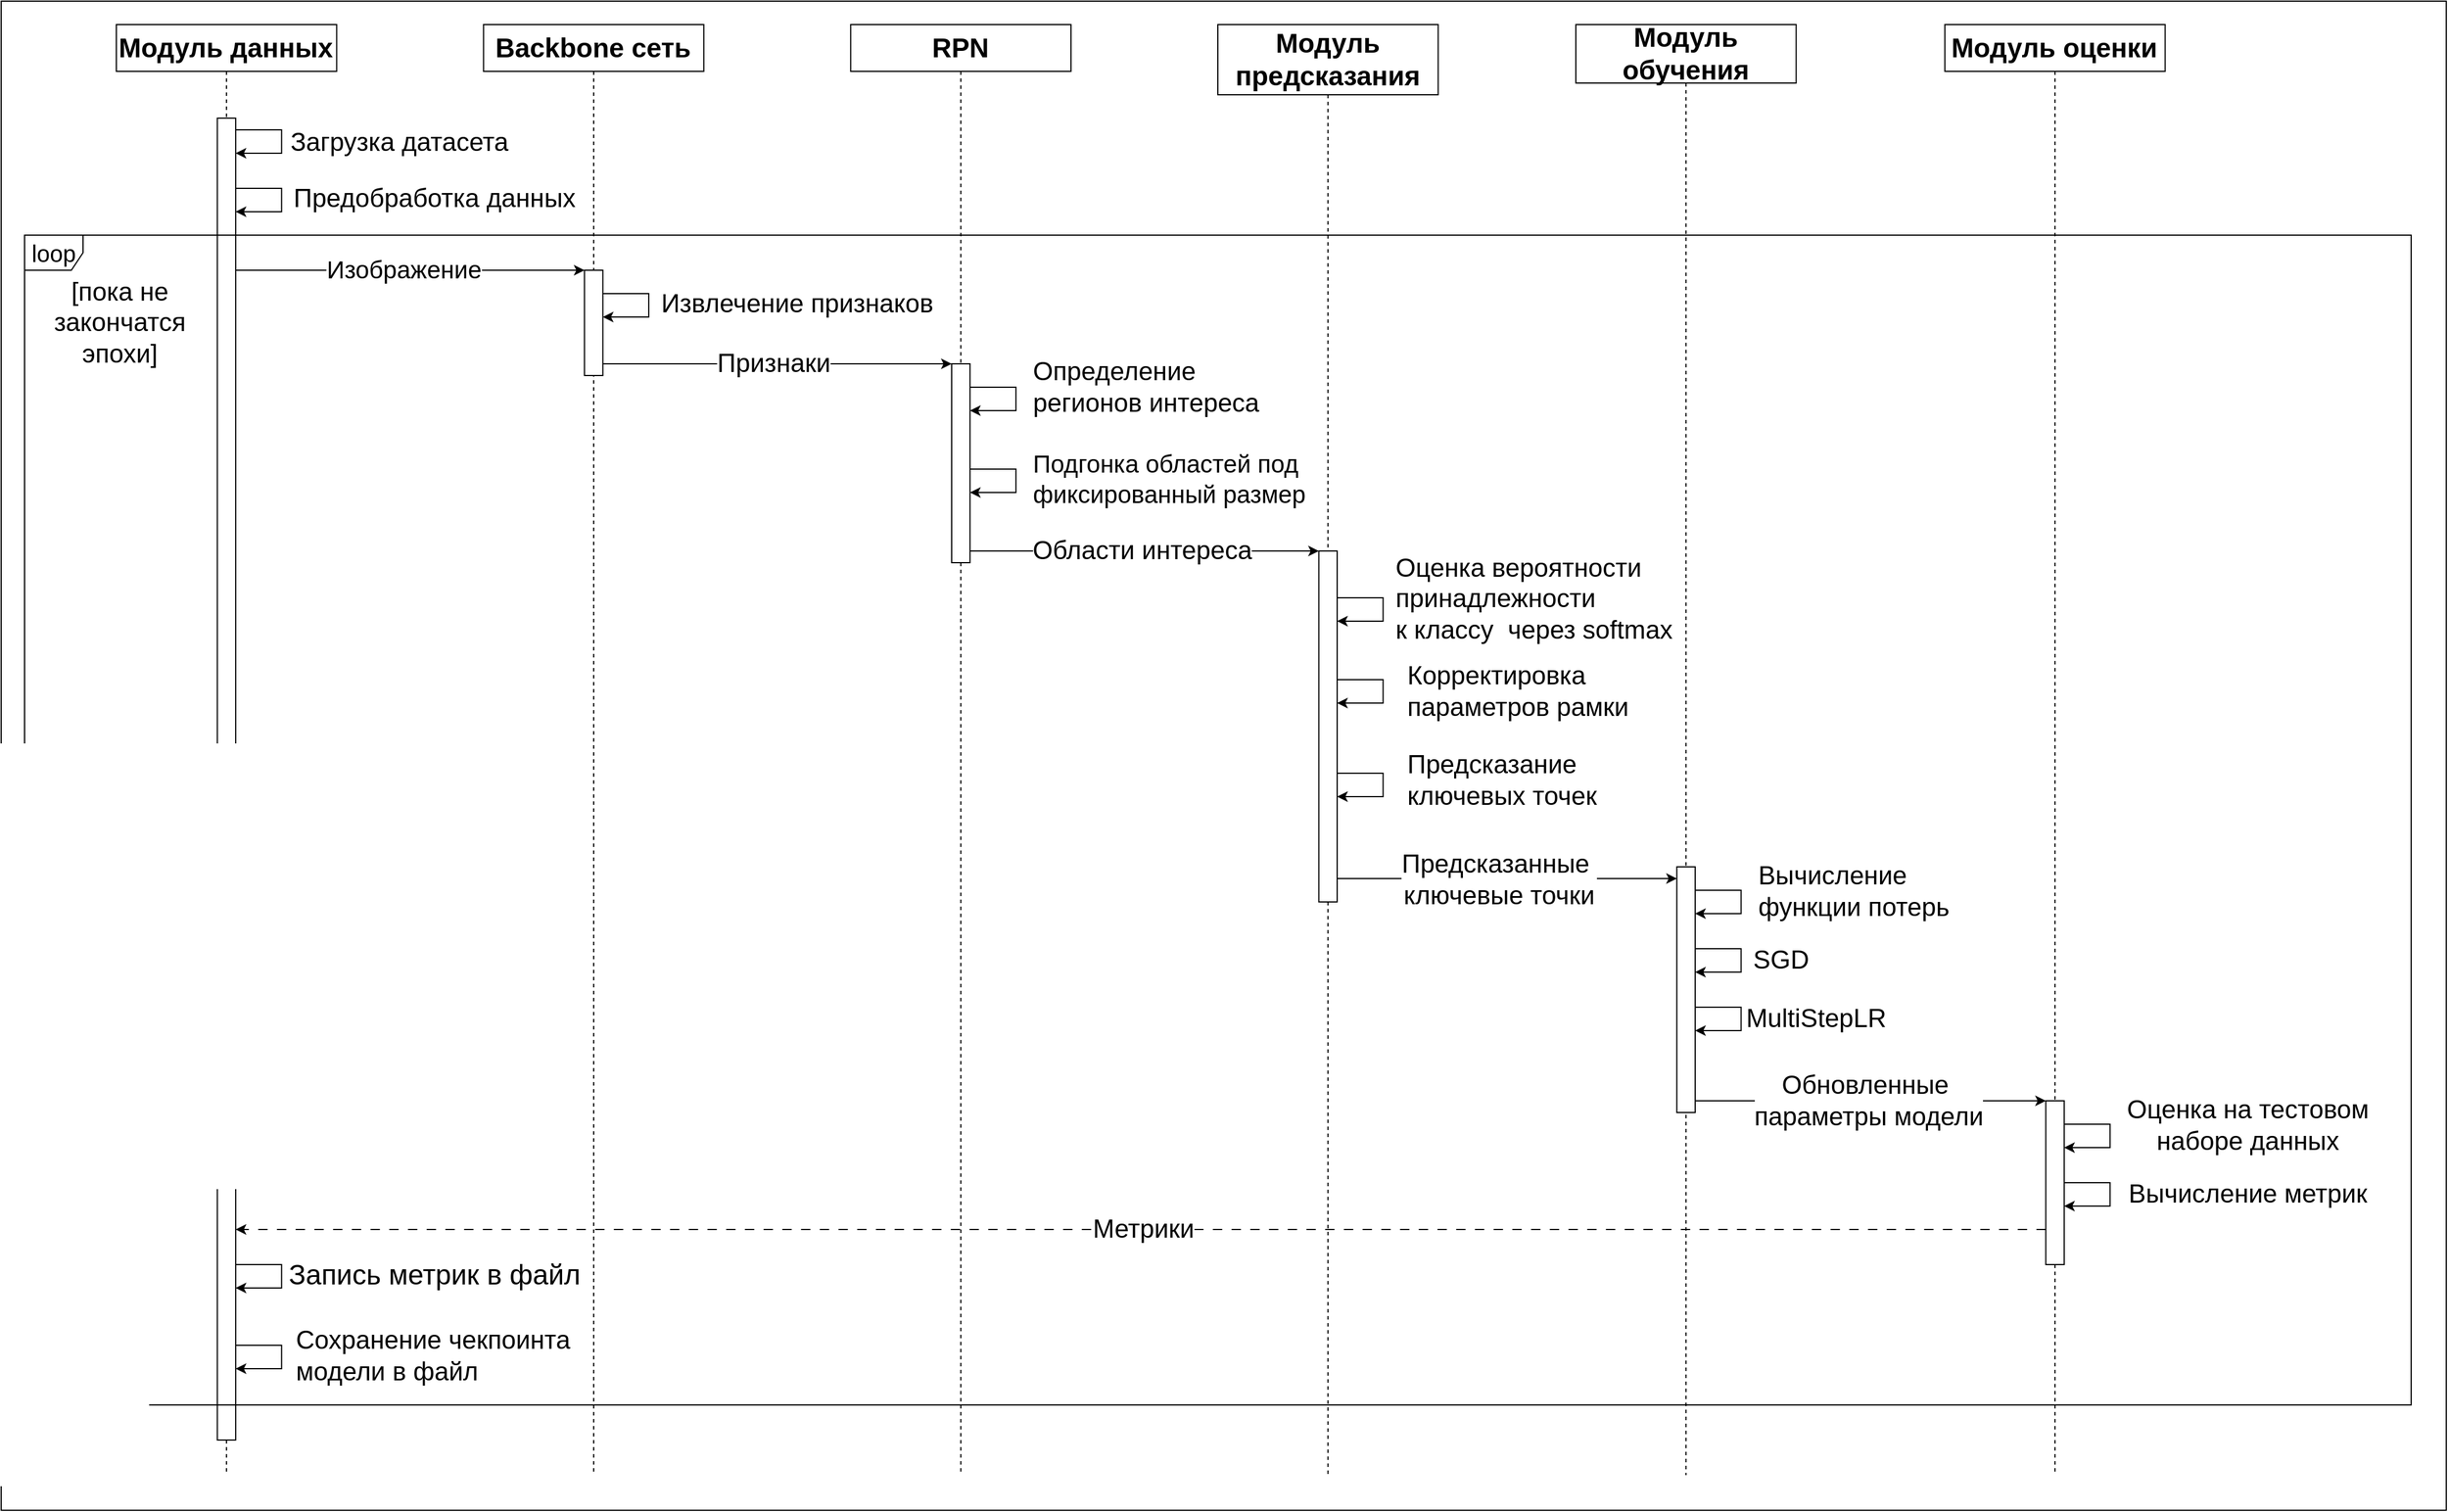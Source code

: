 <mxfile version="24.4.4" type="device" pages="2">
  <diagram name="Страница — 1" id="hvn0NcxnsAXwBR7-2MJl">
    <mxGraphModel dx="2607" dy="1342" grid="1" gridSize="10" guides="1" tooltips="1" connect="1" arrows="1" fold="1" page="1" pageScale="1" pageWidth="827" pageHeight="1169" math="0" shadow="0">
      <root>
        <mxCell id="0" />
        <mxCell id="1" parent="0" />
        <mxCell id="bYeeM6FXDKePFZUZw82y-2" value="" style="rounded=0;whiteSpace=wrap;html=1;container=0;" vertex="1" parent="1">
          <mxGeometry x="60" y="60" width="2090" height="1290" as="geometry" />
        </mxCell>
        <mxCell id="UR_nyCI1Sh5dgI3PLRWL-1" value="&lt;font style=&quot;font-size: 23px;&quot;&gt;&lt;font style=&quot;font-size: 23px;&quot;&gt;Модуль&amp;nbsp;&lt;/font&gt;&lt;span style=&quot;background-color: initial; font-size: 23px;&quot;&gt;данных&lt;/span&gt;&lt;/font&gt;" style="shape=umlLifeline;perimeter=lifelinePerimeter;whiteSpace=wrap;html=1;container=0;dropTarget=0;collapsible=0;recursiveResize=0;outlineConnect=0;portConstraint=eastwest;newEdgeStyle={&quot;edgeStyle&quot;:&quot;elbowEdgeStyle&quot;,&quot;elbow&quot;:&quot;vertical&quot;,&quot;curved&quot;:0,&quot;rounded&quot;:0};fontSize=23;fontStyle=1" parent="1" vertex="1">
          <mxGeometry x="158.462" y="80" width="188.308" height="1240" as="geometry" />
        </mxCell>
        <mxCell id="UR_nyCI1Sh5dgI3PLRWL-2" value="Backbone&amp;nbsp;&lt;span style=&quot;background-color: initial; font-size: 23px;&quot;&gt;сеть&lt;/span&gt;" style="shape=umlLifeline;perimeter=lifelinePerimeter;whiteSpace=wrap;html=1;container=0;dropTarget=0;collapsible=0;recursiveResize=0;outlineConnect=0;portConstraint=eastwest;newEdgeStyle={&quot;edgeStyle&quot;:&quot;elbowEdgeStyle&quot;,&quot;elbow&quot;:&quot;vertical&quot;,&quot;curved&quot;:0,&quot;rounded&quot;:0};fontSize=23;fontStyle=1" parent="1" vertex="1">
          <mxGeometry x="472.308" y="80" width="188.308" height="1240" as="geometry" />
        </mxCell>
        <mxCell id="UR_nyCI1Sh5dgI3PLRWL-13" style="edgeStyle=orthogonalEdgeStyle;rounded=0;orthogonalLoop=1;jettySize=auto;html=1;fontSize=20;" parent="1" edge="1">
          <mxGeometry relative="1" as="geometry">
            <mxPoint x="260.462" y="290.0" as="sourcePoint" />
            <mxPoint x="558.615" y="290.0" as="targetPoint" />
          </mxGeometry>
        </mxCell>
        <mxCell id="UR_nyCI1Sh5dgI3PLRWL-14" value="Изображение" style="edgeLabel;html=1;align=center;verticalAlign=middle;resizable=0;points=[];fontSize=21;container=0;" parent="UR_nyCI1Sh5dgI3PLRWL-13" vertex="1" connectable="0">
          <mxGeometry x="-0.042" y="1" relative="1" as="geometry">
            <mxPoint as="offset" />
          </mxGeometry>
        </mxCell>
        <mxCell id="UR_nyCI1Sh5dgI3PLRWL-10" value="" style="rounded=0;dashed=0;fontSize=20;container=0;" parent="1" vertex="1">
          <mxGeometry x="244.769" y="160" width="15.692" height="1130" as="geometry" />
        </mxCell>
        <mxCell id="UR_nyCI1Sh5dgI3PLRWL-19" style="edgeStyle=orthogonalEdgeStyle;rounded=0;orthogonalLoop=1;jettySize=auto;html=1;fontSize=20;" parent="1" edge="1">
          <mxGeometry relative="1" as="geometry">
            <mxPoint x="574.308" y="370" as="sourcePoint" />
            <mxPoint x="872.462" y="370" as="targetPoint" />
          </mxGeometry>
        </mxCell>
        <mxCell id="UR_nyCI1Sh5dgI3PLRWL-20" value="Признаки" style="edgeLabel;html=1;align=center;verticalAlign=middle;resizable=0;points=[];fontSize=22;container=0;" parent="UR_nyCI1Sh5dgI3PLRWL-19" vertex="1" connectable="0">
          <mxGeometry x="-0.029" relative="1" as="geometry">
            <mxPoint as="offset" />
          </mxGeometry>
        </mxCell>
        <mxCell id="UR_nyCI1Sh5dgI3PLRWL-12" value="" style="rounded=0;dashed=0;fontSize=20;container=0;" parent="1" vertex="1">
          <mxGeometry x="558.615" y="290" width="15.692" height="90" as="geometry" />
        </mxCell>
        <mxCell id="UR_nyCI1Sh5dgI3PLRWL-15" style="edgeStyle=orthogonalEdgeStyle;rounded=0;orthogonalLoop=1;jettySize=auto;html=1;elbow=vertical;fontSize=20;" parent="1" edge="1">
          <mxGeometry relative="1" as="geometry">
            <mxPoint x="574.308" y="310" as="sourcePoint" />
            <mxPoint x="574.308" y="330" as="targetPoint" />
            <Array as="points">
              <mxPoint x="613.538" y="310" />
              <mxPoint x="613.538" y="330" />
            </Array>
          </mxGeometry>
        </mxCell>
        <mxCell id="UR_nyCI1Sh5dgI3PLRWL-16" value="Извлечение признаков" style="edgeLabel;html=1;align=center;verticalAlign=middle;resizable=0;points=[];fontSize=22;container=0;" parent="UR_nyCI1Sh5dgI3PLRWL-15" vertex="1" connectable="0">
          <mxGeometry x="-0.133" y="1" relative="1" as="geometry">
            <mxPoint x="125" y="5" as="offset" />
          </mxGeometry>
        </mxCell>
        <mxCell id="UR_nyCI1Sh5dgI3PLRWL-17" value="RPN" style="shape=umlLifeline;perimeter=lifelinePerimeter;whiteSpace=wrap;html=1;container=0;dropTarget=0;collapsible=0;recursiveResize=0;outlineConnect=0;portConstraint=eastwest;newEdgeStyle={&quot;edgeStyle&quot;:&quot;elbowEdgeStyle&quot;,&quot;elbow&quot;:&quot;vertical&quot;,&quot;curved&quot;:0,&quot;rounded&quot;:0};fontSize=23;fontStyle=1" parent="1" vertex="1">
          <mxGeometry x="786.154" y="80" width="188.308" height="1240" as="geometry" />
        </mxCell>
        <mxCell id="UR_nyCI1Sh5dgI3PLRWL-27" style="edgeStyle=orthogonalEdgeStyle;rounded=0;orthogonalLoop=1;jettySize=auto;html=1;fontSize=20;" parent="1" source="UR_nyCI1Sh5dgI3PLRWL-18" target="UR_nyCI1Sh5dgI3PLRWL-26" edge="1">
          <mxGeometry relative="1" as="geometry">
            <Array as="points">
              <mxPoint x="1115.692" y="530" />
              <mxPoint x="1115.692" y="530" />
            </Array>
          </mxGeometry>
        </mxCell>
        <mxCell id="UR_nyCI1Sh5dgI3PLRWL-56" value="Области интереса" style="edgeLabel;html=1;align=center;verticalAlign=middle;resizable=0;points=[];fontSize=22;container=0;" parent="UR_nyCI1Sh5dgI3PLRWL-27" vertex="1" connectable="0">
          <mxGeometry x="-0.048" y="-2" relative="1" as="geometry">
            <mxPoint x="5" y="-2" as="offset" />
          </mxGeometry>
        </mxCell>
        <mxCell id="UR_nyCI1Sh5dgI3PLRWL-18" value="" style="rounded=0;dashed=0;fontSize=20;container=0;" parent="1" vertex="1">
          <mxGeometry x="872.462" y="370" width="15.692" height="170" as="geometry" />
        </mxCell>
        <mxCell id="UR_nyCI1Sh5dgI3PLRWL-22" style="edgeStyle=orthogonalEdgeStyle;rounded=0;orthogonalLoop=1;jettySize=auto;html=1;fontSize=20;" parent="1" edge="1">
          <mxGeometry relative="1" as="geometry">
            <mxPoint x="888.154" y="460" as="sourcePoint" />
            <mxPoint x="888.154" y="480" as="targetPoint" />
            <Array as="points">
              <mxPoint x="927.385" y="460" />
              <mxPoint x="927.385" y="480" />
            </Array>
          </mxGeometry>
        </mxCell>
        <mxCell id="UR_nyCI1Sh5dgI3PLRWL-24" value="Подгонка областей под&lt;div style=&quot;font-size: 21px;&quot;&gt;фиксированный размер&lt;/div&gt;" style="edgeLabel;html=1;align=left;verticalAlign=middle;resizable=0;points=[];fontSize=21;container=0;" parent="UR_nyCI1Sh5dgI3PLRWL-22" vertex="1" connectable="0">
          <mxGeometry x="-0.048" relative="1" as="geometry">
            <mxPoint x="13" as="offset" />
          </mxGeometry>
        </mxCell>
        <mxCell id="UR_nyCI1Sh5dgI3PLRWL-25" value="Модуль предсказания" style="shape=umlLifeline;perimeter=lifelinePerimeter;whiteSpace=wrap;html=1;container=0;dropTarget=0;collapsible=0;recursiveResize=0;outlineConnect=0;portConstraint=eastwest;newEdgeStyle={&quot;edgeStyle&quot;:&quot;elbowEdgeStyle&quot;,&quot;elbow&quot;:&quot;vertical&quot;,&quot;curved&quot;:0,&quot;rounded&quot;:0};fontSize=23;fontStyle=1;size=60;" parent="1" vertex="1">
          <mxGeometry x="1100.0" y="80" width="188.308" height="1240" as="geometry" />
        </mxCell>
        <mxCell id="UR_nyCI1Sh5dgI3PLRWL-26" value="" style="rounded=0;dashed=0;fontSize=20;container=0;" parent="1" vertex="1">
          <mxGeometry x="1186.31" y="530" width="15.69" height="300" as="geometry" />
        </mxCell>
        <mxCell id="UR_nyCI1Sh5dgI3PLRWL-31" style="edgeStyle=orthogonalEdgeStyle;rounded=0;orthogonalLoop=1;jettySize=auto;html=1;fontSize=20;" parent="1" source="UR_nyCI1Sh5dgI3PLRWL-26" target="UR_nyCI1Sh5dgI3PLRWL-26" edge="1">
          <mxGeometry relative="1" as="geometry">
            <mxPoint x="1202.0" y="570" as="sourcePoint" />
            <mxPoint x="1202.0" y="590" as="targetPoint" />
            <Array as="points">
              <mxPoint x="1241.231" y="570" />
              <mxPoint x="1241.231" y="590" />
            </Array>
          </mxGeometry>
        </mxCell>
        <mxCell id="UR_nyCI1Sh5dgI3PLRWL-32" value="Оценка вероятности&amp;nbsp;&lt;div style=&quot;font-size: 22px;&quot;&gt;принадлежности&amp;nbsp;&lt;/div&gt;&lt;div style=&quot;font-size: 22px;&quot;&gt;к классу&amp;nbsp; через softmax&lt;/div&gt;" style="edgeLabel;html=1;align=left;verticalAlign=middle;resizable=0;points=[];fontSize=22;container=0;" parent="UR_nyCI1Sh5dgI3PLRWL-31" vertex="1" connectable="0">
          <mxGeometry x="-0.024" y="1" relative="1" as="geometry">
            <mxPoint x="8" y="-8" as="offset" />
          </mxGeometry>
        </mxCell>
        <mxCell id="UR_nyCI1Sh5dgI3PLRWL-40" value="Модуль&lt;div&gt;&lt;span style=&quot;background-color: initial; font-size: 23px;&quot;&gt;обучения&lt;/span&gt;&lt;/div&gt;" style="shape=umlLifeline;perimeter=lifelinePerimeter;whiteSpace=wrap;html=1;container=0;dropTarget=0;collapsible=0;recursiveResize=0;outlineConnect=0;portConstraint=eastwest;newEdgeStyle={&quot;edgeStyle&quot;:&quot;elbowEdgeStyle&quot;,&quot;elbow&quot;:&quot;vertical&quot;,&quot;curved&quot;:0,&quot;rounded&quot;:0};fontSize=23;fontStyle=1;size=50;" parent="1" vertex="1">
          <mxGeometry x="1406.0" y="80" width="188.308" height="1240" as="geometry" />
        </mxCell>
        <mxCell id="UR_nyCI1Sh5dgI3PLRWL-52" style="edgeStyle=orthogonalEdgeStyle;rounded=0;orthogonalLoop=1;jettySize=auto;html=1;fontSize=20;" parent="1" source="UR_nyCI1Sh5dgI3PLRWL-41" target="UR_nyCI1Sh5dgI3PLRWL-43" edge="1">
          <mxGeometry relative="1" as="geometry">
            <Array as="points">
              <mxPoint x="1664.923" y="1000" />
              <mxPoint x="1664.923" y="1000" />
            </Array>
          </mxGeometry>
        </mxCell>
        <mxCell id="UR_nyCI1Sh5dgI3PLRWL-53" value="Обновленные&amp;nbsp;&lt;div style=&quot;font-size: 22px;&quot;&gt;параметры модели&lt;/div&gt;" style="edgeLabel;html=1;align=center;verticalAlign=middle;resizable=0;points=[];fontSize=22;container=0;" parent="UR_nyCI1Sh5dgI3PLRWL-52" vertex="1" connectable="0">
          <mxGeometry x="-0.011" y="1" relative="1" as="geometry">
            <mxPoint y="1" as="offset" />
          </mxGeometry>
        </mxCell>
        <mxCell id="UR_nyCI1Sh5dgI3PLRWL-41" value="" style="rounded=0;dashed=0;fontSize=20;container=0;" parent="1" vertex="1">
          <mxGeometry x="1492.308" y="800" width="15.692" height="210" as="geometry" />
        </mxCell>
        <mxCell id="UR_nyCI1Sh5dgI3PLRWL-42" value="Модуль&amp;nbsp;&lt;span style=&quot;background-color: initial; font-size: 23px;&quot;&gt;оценки&lt;/span&gt;" style="shape=umlLifeline;perimeter=lifelinePerimeter;whiteSpace=wrap;html=1;container=0;dropTarget=0;collapsible=0;recursiveResize=0;outlineConnect=0;portConstraint=eastwest;newEdgeStyle={&quot;edgeStyle&quot;:&quot;elbowEdgeStyle&quot;,&quot;elbow&quot;:&quot;vertical&quot;,&quot;curved&quot;:0,&quot;rounded&quot;:0};fontSize=23;fontStyle=1" parent="1" vertex="1">
          <mxGeometry x="1721.415" y="80" width="188.308" height="1240" as="geometry" />
        </mxCell>
        <mxCell id="UR_nyCI1Sh5dgI3PLRWL-43" value="" style="rounded=0;dashed=0;fontSize=20;container=0;" parent="1" vertex="1">
          <mxGeometry x="1807.723" y="1000" width="15.692" height="140" as="geometry" />
        </mxCell>
        <mxCell id="UR_nyCI1Sh5dgI3PLRWL-58" style="edgeStyle=orthogonalEdgeStyle;rounded=0;orthogonalLoop=1;jettySize=auto;html=1;fontSize=20;" parent="1" source="UR_nyCI1Sh5dgI3PLRWL-43" target="UR_nyCI1Sh5dgI3PLRWL-43" edge="1">
          <mxGeometry relative="1" as="geometry">
            <mxPoint x="1823.415" y="1020" as="sourcePoint" />
            <mxPoint x="1823.415" y="1040" as="targetPoint" />
            <Array as="points">
              <mxPoint x="1862.646" y="1020" />
              <mxPoint x="1862.646" y="1040" />
            </Array>
          </mxGeometry>
        </mxCell>
        <mxCell id="UR_nyCI1Sh5dgI3PLRWL-59" value="Оценка на тестовом&lt;div style=&quot;font-size: 22px;&quot;&gt;наборе данных&lt;/div&gt;" style="edgeLabel;html=1;align=center;verticalAlign=middle;resizable=0;points=[];fontSize=22;container=0;" parent="UR_nyCI1Sh5dgI3PLRWL-58" vertex="1" connectable="0">
          <mxGeometry x="-0.024" y="1" relative="1" as="geometry">
            <mxPoint x="116" y="-8" as="offset" />
          </mxGeometry>
        </mxCell>
        <mxCell id="UR_nyCI1Sh5dgI3PLRWL-60" style="edgeStyle=orthogonalEdgeStyle;rounded=0;orthogonalLoop=1;jettySize=auto;html=1;fontSize=20;" parent="1" source="UR_nyCI1Sh5dgI3PLRWL-43" target="UR_nyCI1Sh5dgI3PLRWL-43" edge="1">
          <mxGeometry relative="1" as="geometry">
            <mxPoint x="1823.415" y="1070" as="sourcePoint" />
            <mxPoint x="1823.415" y="1090" as="targetPoint" />
            <Array as="points">
              <mxPoint x="1862.646" y="1070" />
              <mxPoint x="1862.646" y="1090" />
            </Array>
          </mxGeometry>
        </mxCell>
        <mxCell id="UR_nyCI1Sh5dgI3PLRWL-61" value="Вычисление метрик" style="edgeLabel;html=1;align=center;verticalAlign=middle;resizable=0;points=[];fontSize=22;container=0;" parent="UR_nyCI1Sh5dgI3PLRWL-60" vertex="1" connectable="0">
          <mxGeometry x="-0.024" y="1" relative="1" as="geometry">
            <mxPoint x="116" y="1" as="offset" />
          </mxGeometry>
        </mxCell>
        <mxCell id="UR_nyCI1Sh5dgI3PLRWL-66" style="edgeStyle=orthogonalEdgeStyle;rounded=0;orthogonalLoop=1;jettySize=auto;html=1;elbow=vertical;fontSize=20;" parent="1" edge="1">
          <mxGeometry relative="1" as="geometry">
            <mxPoint x="260.462" y="1140.0" as="sourcePoint" />
            <mxPoint x="260.462" y="1160.0" as="targetPoint" />
            <Array as="points">
              <mxPoint x="299.692" y="1140" />
              <mxPoint x="299.692" y="1160" />
            </Array>
          </mxGeometry>
        </mxCell>
        <mxCell id="UR_nyCI1Sh5dgI3PLRWL-67" value="Запись метрик в файл" style="edgeLabel;html=1;align=center;verticalAlign=middle;resizable=0;points=[];fontSize=24;container=0;" parent="UR_nyCI1Sh5dgI3PLRWL-66" vertex="1" connectable="0">
          <mxGeometry x="-0.133" y="1" relative="1" as="geometry">
            <mxPoint x="129" y="5" as="offset" />
          </mxGeometry>
        </mxCell>
        <mxCell id="UR_nyCI1Sh5dgI3PLRWL-71" value="loop" style="shape=umlFrame;whiteSpace=wrap;html=1;pointerEvents=0;recursiveResize=0;container=0;collapsible=0;width=50;fontSize=20;" parent="1" vertex="1">
          <mxGeometry x="80" y="260" width="2040.0" height="1000" as="geometry" />
        </mxCell>
        <mxCell id="UR_nyCI1Sh5dgI3PLRWL-76" style="edgeStyle=orthogonalEdgeStyle;rounded=0;orthogonalLoop=1;jettySize=auto;html=1;elbow=vertical;fontSize=20;" parent="1" source="UR_nyCI1Sh5dgI3PLRWL-10" target="UR_nyCI1Sh5dgI3PLRWL-10" edge="1">
          <mxGeometry relative="1" as="geometry">
            <mxPoint x="260.462" y="170" as="sourcePoint" />
            <mxPoint x="260.462" y="190" as="targetPoint" />
            <Array as="points">
              <mxPoint x="299.692" y="170" />
              <mxPoint x="299.692" y="190" />
            </Array>
          </mxGeometry>
        </mxCell>
        <mxCell id="UR_nyCI1Sh5dgI3PLRWL-77" value="Загрузка датасета" style="edgeLabel;html=1;align=center;verticalAlign=middle;resizable=0;points=[];fontSize=22;container=0;" parent="UR_nyCI1Sh5dgI3PLRWL-76" vertex="1" connectable="0">
          <mxGeometry x="-0.133" y="1" relative="1" as="geometry">
            <mxPoint x="99" y="7" as="offset" />
          </mxGeometry>
        </mxCell>
        <mxCell id="UR_nyCI1Sh5dgI3PLRWL-78" style="edgeStyle=orthogonalEdgeStyle;rounded=0;orthogonalLoop=1;jettySize=auto;html=1;elbow=vertical;fontSize=20;" parent="1" edge="1">
          <mxGeometry relative="1" as="geometry">
            <mxPoint x="260.462" y="220" as="sourcePoint" />
            <mxPoint x="260.462" y="240" as="targetPoint" />
            <Array as="points">
              <mxPoint x="299.692" y="220" />
              <mxPoint x="299.692" y="240" />
            </Array>
          </mxGeometry>
        </mxCell>
        <mxCell id="UR_nyCI1Sh5dgI3PLRWL-79" value="Предобработка данных" style="edgeLabel;html=1;align=center;verticalAlign=middle;resizable=0;points=[];fontSize=22;container=0;" parent="UR_nyCI1Sh5dgI3PLRWL-78" vertex="1" connectable="0">
          <mxGeometry x="-0.133" y="1" relative="1" as="geometry">
            <mxPoint x="129" y="5" as="offset" />
          </mxGeometry>
        </mxCell>
        <mxCell id="UR_nyCI1Sh5dgI3PLRWL-73" value="[пока не закончатся эпохи]" style="text;html=1;align=center;verticalAlign=middle;whiteSpace=wrap;rounded=0;fontSize=22;container=0;" parent="1" vertex="1">
          <mxGeometry x="90.2" y="310" width="142.8" height="50" as="geometry" />
        </mxCell>
        <mxCell id="UR_nyCI1Sh5dgI3PLRWL-54" style="edgeStyle=orthogonalEdgeStyle;rounded=0;orthogonalLoop=1;jettySize=auto;html=1;fontSize=20;" parent="1" edge="1">
          <mxGeometry relative="1" as="geometry">
            <mxPoint x="1202" y="810" as="sourcePoint" />
            <mxPoint x="1492.308" y="810" as="targetPoint" />
            <Array as="points">
              <mxPoint x="1429.538" y="810" />
              <mxPoint x="1429.538" y="810" />
            </Array>
          </mxGeometry>
        </mxCell>
        <mxCell id="UR_nyCI1Sh5dgI3PLRWL-55" value="Предсказанные&amp;nbsp;&lt;div style=&quot;font-size: 22px;&quot;&gt;ключевые точки&lt;/div&gt;" style="edgeLabel;html=1;align=center;verticalAlign=middle;resizable=0;points=[];fontSize=22;container=0;" parent="UR_nyCI1Sh5dgI3PLRWL-54" vertex="1" connectable="0">
          <mxGeometry x="-0.054" y="-1" relative="1" as="geometry">
            <mxPoint as="offset" />
          </mxGeometry>
        </mxCell>
        <mxCell id="UR_nyCI1Sh5dgI3PLRWL-38" style="edgeStyle=orthogonalEdgeStyle;rounded=0;orthogonalLoop=1;jettySize=auto;html=1;fontSize=20;" parent="1" edge="1">
          <mxGeometry relative="1" as="geometry">
            <mxPoint x="1202" y="720" as="sourcePoint" />
            <mxPoint x="1202" y="740" as="targetPoint" />
            <Array as="points">
              <mxPoint x="1241.231" y="720" />
              <mxPoint x="1241.231" y="740" />
            </Array>
          </mxGeometry>
        </mxCell>
        <mxCell id="UR_nyCI1Sh5dgI3PLRWL-39" value="Предсказание&amp;nbsp;&lt;div&gt;ключевых точек&lt;/div&gt;" style="edgeLabel;html=1;align=left;verticalAlign=middle;resizable=0;points=[];fontSize=22;container=0;" parent="UR_nyCI1Sh5dgI3PLRWL-38" vertex="1" connectable="0">
          <mxGeometry x="-0.024" y="1" relative="1" as="geometry">
            <mxPoint x="18" y="-3" as="offset" />
          </mxGeometry>
        </mxCell>
        <mxCell id="UR_nyCI1Sh5dgI3PLRWL-33" style="edgeStyle=orthogonalEdgeStyle;rounded=0;orthogonalLoop=1;jettySize=auto;html=1;fontSize=20;" parent="1" edge="1">
          <mxGeometry relative="1" as="geometry">
            <mxPoint x="1202" y="640" as="sourcePoint" />
            <mxPoint x="1202" y="660" as="targetPoint" />
            <Array as="points">
              <mxPoint x="1241.231" y="640" />
              <mxPoint x="1241.231" y="660" />
            </Array>
          </mxGeometry>
        </mxCell>
        <mxCell id="UR_nyCI1Sh5dgI3PLRWL-34" value="Корректировка&amp;nbsp;&lt;div style=&quot;font-size: 22px;&quot;&gt;параметров рамки&lt;/div&gt;" style="edgeLabel;html=1;align=left;verticalAlign=middle;resizable=0;points=[];fontSize=22;container=0;" parent="UR_nyCI1Sh5dgI3PLRWL-33" vertex="1" connectable="0">
          <mxGeometry x="-0.024" y="1" relative="1" as="geometry">
            <mxPoint x="18" y="1" as="offset" />
          </mxGeometry>
        </mxCell>
        <mxCell id="UR_nyCI1Sh5dgI3PLRWL-62" style="edgeStyle=orthogonalEdgeStyle;rounded=0;orthogonalLoop=1;jettySize=auto;html=1;dashed=1;dashPattern=8 8;fontSize=20;" parent="1" edge="1">
          <mxGeometry relative="1" as="geometry">
            <mxPoint x="1807.723" y="1110" as="sourcePoint" />
            <mxPoint x="260.462" y="1110.0" as="targetPoint" />
            <Array as="points">
              <mxPoint x="1429.538" y="1110" />
              <mxPoint x="1429.538" y="1110" />
            </Array>
          </mxGeometry>
        </mxCell>
        <mxCell id="UR_nyCI1Sh5dgI3PLRWL-65" value="Метрики" style="edgeLabel;html=1;align=center;verticalAlign=middle;resizable=0;points=[];fontSize=22;container=0;" parent="UR_nyCI1Sh5dgI3PLRWL-62" vertex="1" connectable="0">
          <mxGeometry x="-0.003" y="-2" relative="1" as="geometry">
            <mxPoint y="2" as="offset" />
          </mxGeometry>
        </mxCell>
        <mxCell id="UR_nyCI1Sh5dgI3PLRWL-74" style="edgeStyle=orthogonalEdgeStyle;rounded=0;orthogonalLoop=1;jettySize=auto;html=1;elbow=vertical;fontSize=20;" parent="1" edge="1">
          <mxGeometry relative="1" as="geometry">
            <mxPoint x="260.462" y="1209" as="sourcePoint" />
            <mxPoint x="260.462" y="1229" as="targetPoint" />
            <Array as="points">
              <mxPoint x="299.692" y="1209" />
              <mxPoint x="299.692" y="1229" />
            </Array>
          </mxGeometry>
        </mxCell>
        <mxCell id="UR_nyCI1Sh5dgI3PLRWL-75" value="Сохранение чекпоинта&amp;nbsp;&lt;div&gt;модели в файл&lt;/div&gt;" style="edgeLabel;html=1;align=left;verticalAlign=middle;resizable=0;points=[];fontSize=22;container=0;" parent="UR_nyCI1Sh5dgI3PLRWL-74" vertex="1" connectable="0">
          <mxGeometry x="-0.133" y="1" relative="1" as="geometry">
            <mxPoint x="9" y="5" as="offset" />
          </mxGeometry>
        </mxCell>
        <mxCell id="UR_nyCI1Sh5dgI3PLRWL-21" style="edgeStyle=orthogonalEdgeStyle;rounded=0;orthogonalLoop=1;jettySize=auto;html=1;fontSize=20;" parent="1" edge="1">
          <mxGeometry relative="1" as="geometry">
            <mxPoint x="888.154" y="390" as="sourcePoint" />
            <mxPoint x="888.154" y="410" as="targetPoint" />
            <Array as="points">
              <mxPoint x="927.385" y="390" />
            </Array>
          </mxGeometry>
        </mxCell>
        <mxCell id="UR_nyCI1Sh5dgI3PLRWL-23" value="Определение&amp;nbsp;&lt;div style=&quot;font-size: 22px;&quot;&gt;регионов интереса&lt;/div&gt;" style="edgeLabel;html=1;align=left;verticalAlign=middle;resizable=0;points=[];fontSize=22;container=0;" parent="UR_nyCI1Sh5dgI3PLRWL-21" vertex="1" connectable="0">
          <mxGeometry x="-0.024" y="1" relative="1" as="geometry">
            <mxPoint x="12" y="-9" as="offset" />
          </mxGeometry>
        </mxCell>
        <mxCell id="UR_nyCI1Sh5dgI3PLRWL-48" style="edgeStyle=orthogonalEdgeStyle;rounded=0;orthogonalLoop=1;jettySize=auto;html=1;fontSize=20;" parent="1" edge="1">
          <mxGeometry relative="1" as="geometry">
            <mxPoint x="1508.0" y="870" as="sourcePoint" />
            <mxPoint x="1508.0" y="890" as="targetPoint" />
            <Array as="points">
              <mxPoint x="1547.231" y="870" />
              <mxPoint x="1547.231" y="890" />
            </Array>
          </mxGeometry>
        </mxCell>
        <mxCell id="UR_nyCI1Sh5dgI3PLRWL-49" value="SGD" style="edgeLabel;html=1;align=center;verticalAlign=middle;resizable=0;points=[];fontSize=22;container=0;" parent="UR_nyCI1Sh5dgI3PLRWL-48" vertex="1" connectable="0">
          <mxGeometry x="-0.024" y="1" relative="1" as="geometry">
            <mxPoint x="32" y="1" as="offset" />
          </mxGeometry>
        </mxCell>
        <mxCell id="UR_nyCI1Sh5dgI3PLRWL-50" style="edgeStyle=orthogonalEdgeStyle;rounded=0;orthogonalLoop=1;jettySize=auto;html=1;fontSize=20;" parent="1" edge="1">
          <mxGeometry relative="1" as="geometry">
            <mxPoint x="1508.0" y="920" as="sourcePoint" />
            <mxPoint x="1508.0" y="940" as="targetPoint" />
            <Array as="points">
              <mxPoint x="1547.231" y="920" />
              <mxPoint x="1547.231" y="940" />
            </Array>
          </mxGeometry>
        </mxCell>
        <mxCell id="UR_nyCI1Sh5dgI3PLRWL-51" value="MultiStepLR" style="edgeLabel;html=1;align=center;verticalAlign=middle;resizable=0;points=[];fontSize=22;container=0;" parent="UR_nyCI1Sh5dgI3PLRWL-50" vertex="1" connectable="0">
          <mxGeometry x="-0.024" y="1" relative="1" as="geometry">
            <mxPoint x="62" y="1" as="offset" />
          </mxGeometry>
        </mxCell>
        <mxCell id="UR_nyCI1Sh5dgI3PLRWL-46" style="edgeStyle=orthogonalEdgeStyle;rounded=0;orthogonalLoop=1;jettySize=auto;html=1;fontSize=20;" parent="1" edge="1">
          <mxGeometry relative="1" as="geometry">
            <mxPoint x="1508.0" y="820" as="sourcePoint" />
            <mxPoint x="1508.0" y="840" as="targetPoint" />
            <Array as="points">
              <mxPoint x="1547.231" y="820" />
              <mxPoint x="1547.231" y="840" />
            </Array>
          </mxGeometry>
        </mxCell>
        <mxCell id="UR_nyCI1Sh5dgI3PLRWL-47" value="Вычисление&lt;div style=&quot;font-size: 22px;&quot;&gt;функции потерь&lt;/div&gt;" style="edgeLabel;html=1;align=left;verticalAlign=middle;resizable=0;points=[];fontSize=22;container=0;" parent="UR_nyCI1Sh5dgI3PLRWL-46" vertex="1" connectable="0">
          <mxGeometry x="-0.024" y="1" relative="1" as="geometry">
            <mxPoint x="12" y="-8" as="offset" />
          </mxGeometry>
        </mxCell>
      </root>
    </mxGraphModel>
  </diagram>
  <diagram id="9YWa6ZIG_OBkU-5Ph5Vk" name="Страница — 2">
    <mxGraphModel dx="2868" dy="1476" grid="1" gridSize="10" guides="1" tooltips="1" connect="1" arrows="1" fold="1" page="1" pageScale="1" pageWidth="827" pageHeight="1169" math="0" shadow="0">
      <root>
        <mxCell id="0" />
        <mxCell id="1" parent="0" />
        <mxCell id="sEmua4nhneLb0DSnR5bc-1" value="" style="rounded=0;whiteSpace=wrap;html=1;container=0;fontSize=26;" vertex="1" parent="1">
          <mxGeometry x="196" y="120" width="2454" height="1290" as="geometry" />
        </mxCell>
        <mxCell id="sEmua4nhneLb0DSnR5bc-2" value="&lt;font style=&quot;font-size: 26px;&quot;&gt;&lt;font style=&quot;font-size: 26px;&quot;&gt;Модуль&amp;nbsp;&lt;/font&gt;&lt;span style=&quot;background-color: initial; font-size: 26px;&quot;&gt;данных&lt;/span&gt;&lt;/font&gt;" style="shape=umlLifeline;perimeter=lifelinePerimeter;whiteSpace=wrap;html=1;container=0;dropTarget=0;collapsible=0;recursiveResize=0;outlineConnect=0;portConstraint=eastwest;newEdgeStyle={&quot;edgeStyle&quot;:&quot;elbowEdgeStyle&quot;,&quot;elbow&quot;:&quot;vertical&quot;,&quot;curved&quot;:0,&quot;rounded&quot;:0};fontSize=26;fontStyle=1" vertex="1" parent="1">
          <mxGeometry x="311.61" y="140" width="221.104" height="1240" as="geometry" />
        </mxCell>
        <mxCell id="sEmua4nhneLb0DSnR5bc-3" value="Backbone&amp;nbsp;&lt;span style=&quot;background-color: initial; font-size: 26px;&quot;&gt;сеть&lt;/span&gt;" style="shape=umlLifeline;perimeter=lifelinePerimeter;whiteSpace=wrap;html=1;container=0;dropTarget=0;collapsible=0;recursiveResize=0;outlineConnect=0;portConstraint=eastwest;newEdgeStyle={&quot;edgeStyle&quot;:&quot;elbowEdgeStyle&quot;,&quot;elbow&quot;:&quot;vertical&quot;,&quot;curved&quot;:0,&quot;rounded&quot;:0};fontSize=26;fontStyle=1" vertex="1" parent="1">
          <mxGeometry x="680.116" y="140" width="221.104" height="1240" as="geometry" />
        </mxCell>
        <mxCell id="sEmua4nhneLb0DSnR5bc-4" style="edgeStyle=orthogonalEdgeStyle;rounded=0;orthogonalLoop=1;jettySize=auto;html=1;fontSize=26;" edge="1" parent="1">
          <mxGeometry relative="1" as="geometry">
            <mxPoint x="431.374" y="350.0" as="sourcePoint" />
            <mxPoint x="781.456" y="350.0" as="targetPoint" />
          </mxGeometry>
        </mxCell>
        <mxCell id="sEmua4nhneLb0DSnR5bc-5" value="Изображение" style="edgeLabel;html=1;align=center;verticalAlign=middle;resizable=0;points=[];fontSize=26;container=0;" vertex="1" connectable="0" parent="sEmua4nhneLb0DSnR5bc-4">
          <mxGeometry x="-0.042" y="1" relative="1" as="geometry">
            <mxPoint as="offset" />
          </mxGeometry>
        </mxCell>
        <mxCell id="sEmua4nhneLb0DSnR5bc-6" value="" style="rounded=0;dashed=0;fontSize=26;container=0;" vertex="1" parent="1">
          <mxGeometry x="412.949" y="220" width="18.425" height="1130" as="geometry" />
        </mxCell>
        <mxCell id="sEmua4nhneLb0DSnR5bc-7" style="edgeStyle=orthogonalEdgeStyle;rounded=0;orthogonalLoop=1;jettySize=auto;html=1;fontSize=26;" edge="1" parent="1">
          <mxGeometry relative="1" as="geometry">
            <mxPoint x="799.881" y="430" as="sourcePoint" />
            <mxPoint x="1149.962" y="430" as="targetPoint" />
          </mxGeometry>
        </mxCell>
        <mxCell id="sEmua4nhneLb0DSnR5bc-8" value="Признаки" style="edgeLabel;html=1;align=center;verticalAlign=middle;resizable=0;points=[];fontSize=26;container=0;" vertex="1" connectable="0" parent="sEmua4nhneLb0DSnR5bc-7">
          <mxGeometry x="-0.029" relative="1" as="geometry">
            <mxPoint as="offset" />
          </mxGeometry>
        </mxCell>
        <mxCell id="sEmua4nhneLb0DSnR5bc-9" value="" style="rounded=0;dashed=0;fontSize=26;container=0;" vertex="1" parent="1">
          <mxGeometry x="781.456" y="350" width="18.425" height="90" as="geometry" />
        </mxCell>
        <mxCell id="sEmua4nhneLb0DSnR5bc-10" style="edgeStyle=orthogonalEdgeStyle;rounded=0;orthogonalLoop=1;jettySize=auto;html=1;elbow=vertical;fontSize=26;" edge="1" parent="1">
          <mxGeometry relative="1" as="geometry">
            <mxPoint x="799.881" y="370" as="sourcePoint" />
            <mxPoint x="799.881" y="390" as="targetPoint" />
            <Array as="points">
              <mxPoint x="845.944" y="370" />
              <mxPoint x="845.944" y="390" />
            </Array>
          </mxGeometry>
        </mxCell>
        <mxCell id="sEmua4nhneLb0DSnR5bc-11" value="Извлечение признаков" style="edgeLabel;html=1;align=center;verticalAlign=middle;resizable=0;points=[];fontSize=26;container=0;" vertex="1" connectable="0" parent="sEmua4nhneLb0DSnR5bc-10">
          <mxGeometry x="-0.133" y="1" relative="1" as="geometry">
            <mxPoint x="143" y="8" as="offset" />
          </mxGeometry>
        </mxCell>
        <mxCell id="sEmua4nhneLb0DSnR5bc-12" value="RPN" style="shape=umlLifeline;perimeter=lifelinePerimeter;whiteSpace=wrap;html=1;container=0;dropTarget=0;collapsible=0;recursiveResize=0;outlineConnect=0;portConstraint=eastwest;newEdgeStyle={&quot;edgeStyle&quot;:&quot;elbowEdgeStyle&quot;,&quot;elbow&quot;:&quot;vertical&quot;,&quot;curved&quot;:0,&quot;rounded&quot;:0};fontSize=26;fontStyle=1" vertex="1" parent="1">
          <mxGeometry x="1048.623" y="140" width="221.104" height="1240" as="geometry" />
        </mxCell>
        <mxCell id="sEmua4nhneLb0DSnR5bc-13" style="edgeStyle=orthogonalEdgeStyle;rounded=0;orthogonalLoop=1;jettySize=auto;html=1;fontSize=26;" edge="1" parent="1" source="sEmua4nhneLb0DSnR5bc-15" target="sEmua4nhneLb0DSnR5bc-19">
          <mxGeometry relative="1" as="geometry">
            <Array as="points">
              <mxPoint x="1435.555" y="590" />
              <mxPoint x="1435.555" y="590" />
            </Array>
          </mxGeometry>
        </mxCell>
        <mxCell id="sEmua4nhneLb0DSnR5bc-14" value="Области интереса" style="edgeLabel;html=1;align=center;verticalAlign=middle;resizable=0;points=[];fontSize=26;container=0;" vertex="1" connectable="0" parent="sEmua4nhneLb0DSnR5bc-13">
          <mxGeometry x="-0.048" y="-2" relative="1" as="geometry">
            <mxPoint x="5" y="-2" as="offset" />
          </mxGeometry>
        </mxCell>
        <mxCell id="sEmua4nhneLb0DSnR5bc-15" value="" style="rounded=0;dashed=0;fontSize=26;container=0;" vertex="1" parent="1">
          <mxGeometry x="1149.962" y="430" width="18.425" height="170" as="geometry" />
        </mxCell>
        <mxCell id="sEmua4nhneLb0DSnR5bc-16" style="edgeStyle=orthogonalEdgeStyle;rounded=0;orthogonalLoop=1;jettySize=auto;html=1;fontSize=26;" edge="1" parent="1">
          <mxGeometry relative="1" as="geometry">
            <mxPoint x="1168.387" y="520" as="sourcePoint" />
            <mxPoint x="1168.387" y="540" as="targetPoint" />
            <Array as="points">
              <mxPoint x="1214.451" y="520" />
              <mxPoint x="1214.451" y="540" />
            </Array>
          </mxGeometry>
        </mxCell>
        <mxCell id="sEmua4nhneLb0DSnR5bc-17" value="Подгонка областей под&lt;div style=&quot;font-size: 26px;&quot;&gt;фиксированный размер&lt;/div&gt;" style="edgeLabel;html=1;align=left;verticalAlign=middle;resizable=0;points=[];fontSize=26;container=0;" vertex="1" connectable="0" parent="sEmua4nhneLb0DSnR5bc-16">
          <mxGeometry x="-0.048" relative="1" as="geometry">
            <mxPoint x="13" as="offset" />
          </mxGeometry>
        </mxCell>
        <mxCell id="sEmua4nhneLb0DSnR5bc-18" value="Модуль предсказания" style="shape=umlLifeline;perimeter=lifelinePerimeter;whiteSpace=wrap;html=1;container=0;dropTarget=0;collapsible=0;recursiveResize=0;outlineConnect=0;portConstraint=eastwest;newEdgeStyle={&quot;edgeStyle&quot;:&quot;elbowEdgeStyle&quot;,&quot;elbow&quot;:&quot;vertical&quot;,&quot;curved&quot;:0,&quot;rounded&quot;:0};fontSize=26;fontStyle=1;size=60;" vertex="1" parent="1">
          <mxGeometry x="1417.129" y="140" width="221.104" height="1240" as="geometry" />
        </mxCell>
        <mxCell id="sEmua4nhneLb0DSnR5bc-19" value="" style="rounded=0;dashed=0;fontSize=26;container=0;" vertex="1" parent="1">
          <mxGeometry x="1518.471" y="590" width="18.423" height="300" as="geometry" />
        </mxCell>
        <mxCell id="sEmua4nhneLb0DSnR5bc-20" style="edgeStyle=orthogonalEdgeStyle;rounded=0;orthogonalLoop=1;jettySize=auto;html=1;fontSize=26;" edge="1" parent="1" source="sEmua4nhneLb0DSnR5bc-19" target="sEmua4nhneLb0DSnR5bc-19">
          <mxGeometry relative="1" as="geometry">
            <mxPoint x="1536.894" y="630" as="sourcePoint" />
            <mxPoint x="1536.894" y="650" as="targetPoint" />
            <Array as="points">
              <mxPoint x="1582.957" y="630" />
              <mxPoint x="1582.957" y="650" />
            </Array>
          </mxGeometry>
        </mxCell>
        <mxCell id="sEmua4nhneLb0DSnR5bc-21" value="Оценка вероятности&amp;nbsp;&lt;div style=&quot;font-size: 24px;&quot;&gt;принадлежности к классу&amp;nbsp;&lt;/div&gt;&lt;div style=&quot;font-size: 24px;&quot;&gt;через softmax&lt;/div&gt;" style="edgeLabel;html=1;align=left;verticalAlign=middle;resizable=0;points=[];fontSize=24;container=0;" vertex="1" connectable="0" parent="sEmua4nhneLb0DSnR5bc-20">
          <mxGeometry x="-0.024" y="1" relative="1" as="geometry">
            <mxPoint x="8" y="-18" as="offset" />
          </mxGeometry>
        </mxCell>
        <mxCell id="sEmua4nhneLb0DSnR5bc-22" value="Модуль&lt;div style=&quot;font-size: 26px;&quot;&gt;&lt;span style=&quot;background-color: initial; font-size: 26px;&quot;&gt;обучения&lt;/span&gt;&lt;/div&gt;" style="shape=umlLifeline;perimeter=lifelinePerimeter;whiteSpace=wrap;html=1;container=0;dropTarget=0;collapsible=0;recursiveResize=0;outlineConnect=0;portConstraint=eastwest;newEdgeStyle={&quot;edgeStyle&quot;:&quot;elbowEdgeStyle&quot;,&quot;elbow&quot;:&quot;vertical&quot;,&quot;curved&quot;:0,&quot;rounded&quot;:0};fontSize=26;fontStyle=1;size=60;" vertex="1" parent="1">
          <mxGeometry x="1776.423" y="140" width="221.104" height="1240" as="geometry" />
        </mxCell>
        <mxCell id="sEmua4nhneLb0DSnR5bc-23" style="edgeStyle=orthogonalEdgeStyle;rounded=0;orthogonalLoop=1;jettySize=auto;html=1;fontSize=26;" edge="1" parent="1" source="sEmua4nhneLb0DSnR5bc-25" target="sEmua4nhneLb0DSnR5bc-27">
          <mxGeometry relative="1" as="geometry">
            <Array as="points">
              <mxPoint x="2080.441" y="1060" />
              <mxPoint x="2080.441" y="1060" />
            </Array>
          </mxGeometry>
        </mxCell>
        <mxCell id="sEmua4nhneLb0DSnR5bc-24" value="Обновленные&amp;nbsp;&lt;div style=&quot;font-size: 26px;&quot;&gt;параметры модели&lt;/div&gt;" style="edgeLabel;html=1;align=center;verticalAlign=middle;resizable=0;points=[];fontSize=26;container=0;" vertex="1" connectable="0" parent="sEmua4nhneLb0DSnR5bc-23">
          <mxGeometry x="-0.011" y="1" relative="1" as="geometry">
            <mxPoint y="1" as="offset" />
          </mxGeometry>
        </mxCell>
        <mxCell id="sEmua4nhneLb0DSnR5bc-25" value="" style="rounded=0;dashed=0;fontSize=26;container=0;" vertex="1" parent="1">
          <mxGeometry x="1877.762" y="860" width="18.425" height="210" as="geometry" />
        </mxCell>
        <mxCell id="sEmua4nhneLb0DSnR5bc-26" value="Модуль&amp;nbsp;&lt;span style=&quot;background-color: initial; font-size: 26px;&quot;&gt;оценки&lt;/span&gt;" style="shape=umlLifeline;perimeter=lifelinePerimeter;whiteSpace=wrap;html=1;container=0;dropTarget=0;collapsible=0;recursiveResize=0;outlineConnect=0;portConstraint=eastwest;newEdgeStyle={&quot;edgeStyle&quot;:&quot;elbowEdgeStyle&quot;,&quot;elbow&quot;:&quot;vertical&quot;,&quot;curved&quot;:0,&quot;rounded&quot;:0};fontSize=26;fontStyle=1" vertex="1" parent="1">
          <mxGeometry x="2146.772" y="140" width="221.104" height="1240" as="geometry" />
        </mxCell>
        <mxCell id="sEmua4nhneLb0DSnR5bc-27" value="" style="rounded=0;dashed=0;fontSize=26;container=0;" vertex="1" parent="1">
          <mxGeometry x="2248.111" y="1060" width="18.425" height="140" as="geometry" />
        </mxCell>
        <mxCell id="sEmua4nhneLb0DSnR5bc-28" style="edgeStyle=orthogonalEdgeStyle;rounded=0;orthogonalLoop=1;jettySize=auto;html=1;fontSize=26;" edge="1" parent="1" source="sEmua4nhneLb0DSnR5bc-27" target="sEmua4nhneLb0DSnR5bc-27">
          <mxGeometry relative="1" as="geometry">
            <mxPoint x="2266.537" y="1080" as="sourcePoint" />
            <mxPoint x="2266.537" y="1100" as="targetPoint" />
            <Array as="points">
              <mxPoint x="2312.6" y="1080" />
              <mxPoint x="2312.6" y="1100" />
            </Array>
          </mxGeometry>
        </mxCell>
        <mxCell id="sEmua4nhneLb0DSnR5bc-29" value="Оценка на тестовом&lt;div style=&quot;font-size: 26px;&quot;&gt;наборе данных&lt;/div&gt;" style="edgeLabel;html=1;align=left;verticalAlign=middle;resizable=0;points=[];fontSize=26;container=0;" vertex="1" connectable="0" parent="sEmua4nhneLb0DSnR5bc-28">
          <mxGeometry x="-0.024" y="1" relative="1" as="geometry">
            <mxPoint x="16" y="-8" as="offset" />
          </mxGeometry>
        </mxCell>
        <mxCell id="sEmua4nhneLb0DSnR5bc-30" style="edgeStyle=orthogonalEdgeStyle;rounded=0;orthogonalLoop=1;jettySize=auto;html=1;fontSize=26;" edge="1" parent="1" source="sEmua4nhneLb0DSnR5bc-27" target="sEmua4nhneLb0DSnR5bc-27">
          <mxGeometry relative="1" as="geometry">
            <mxPoint x="2266.537" y="1130" as="sourcePoint" />
            <mxPoint x="2266.537" y="1150" as="targetPoint" />
            <Array as="points">
              <mxPoint x="2312.6" y="1130" />
              <mxPoint x="2312.6" y="1150" />
            </Array>
          </mxGeometry>
        </mxCell>
        <mxCell id="sEmua4nhneLb0DSnR5bc-31" value="Вычисление метрик" style="edgeLabel;html=1;align=center;verticalAlign=middle;resizable=0;points=[];fontSize=26;container=0;" vertex="1" connectable="0" parent="sEmua4nhneLb0DSnR5bc-30">
          <mxGeometry x="-0.024" y="1" relative="1" as="geometry">
            <mxPoint x="136" y="1" as="offset" />
          </mxGeometry>
        </mxCell>
        <mxCell id="sEmua4nhneLb0DSnR5bc-32" style="edgeStyle=orthogonalEdgeStyle;rounded=0;orthogonalLoop=1;jettySize=auto;html=1;elbow=vertical;fontSize=26;" edge="1" parent="1">
          <mxGeometry relative="1" as="geometry">
            <mxPoint x="431.374" y="1200.0" as="sourcePoint" />
            <mxPoint x="431.374" y="1220.0" as="targetPoint" />
            <Array as="points">
              <mxPoint x="477.438" y="1200" />
              <mxPoint x="477.438" y="1220" />
            </Array>
          </mxGeometry>
        </mxCell>
        <mxCell id="sEmua4nhneLb0DSnR5bc-33" value="Запись метрик в файл" style="edgeLabel;html=1;align=center;verticalAlign=middle;resizable=0;points=[];fontSize=26;container=0;" vertex="1" connectable="0" parent="sEmua4nhneLb0DSnR5bc-32">
          <mxGeometry x="-0.133" y="1" relative="1" as="geometry">
            <mxPoint x="152" y="8" as="offset" />
          </mxGeometry>
        </mxCell>
        <mxCell id="sEmua4nhneLb0DSnR5bc-34" value="loop" style="shape=umlFrame;whiteSpace=wrap;html=1;pointerEvents=0;recursiveResize=0;container=0;collapsible=0;width=50;fontSize=26;" vertex="1" parent="1">
          <mxGeometry x="219.483" y="320" width="2395.292" height="1000" as="geometry" />
        </mxCell>
        <mxCell id="sEmua4nhneLb0DSnR5bc-35" style="edgeStyle=orthogonalEdgeStyle;rounded=0;orthogonalLoop=1;jettySize=auto;html=1;elbow=vertical;fontSize=26;" edge="1" parent="1" source="sEmua4nhneLb0DSnR5bc-6" target="sEmua4nhneLb0DSnR5bc-6">
          <mxGeometry relative="1" as="geometry">
            <mxPoint x="431.374" y="230" as="sourcePoint" />
            <mxPoint x="431.374" y="250" as="targetPoint" />
            <Array as="points">
              <mxPoint x="477.438" y="230" />
              <mxPoint x="477.438" y="250" />
            </Array>
          </mxGeometry>
        </mxCell>
        <mxCell id="sEmua4nhneLb0DSnR5bc-36" value="Загрузка датасета" style="edgeLabel;html=1;align=center;verticalAlign=middle;resizable=0;points=[];fontSize=26;container=0;" vertex="1" connectable="0" parent="sEmua4nhneLb0DSnR5bc-35">
          <mxGeometry x="-0.133" y="1" relative="1" as="geometry">
            <mxPoint x="122" y="7" as="offset" />
          </mxGeometry>
        </mxCell>
        <mxCell id="sEmua4nhneLb0DSnR5bc-37" style="edgeStyle=orthogonalEdgeStyle;rounded=0;orthogonalLoop=1;jettySize=auto;html=1;elbow=vertical;fontSize=26;" edge="1" parent="1">
          <mxGeometry relative="1" as="geometry">
            <mxPoint x="431.374" y="280" as="sourcePoint" />
            <mxPoint x="431.374" y="300" as="targetPoint" />
            <Array as="points">
              <mxPoint x="477.438" y="280" />
              <mxPoint x="477.438" y="300" />
            </Array>
          </mxGeometry>
        </mxCell>
        <mxCell id="sEmua4nhneLb0DSnR5bc-38" value="Предобработка данных" style="edgeLabel;html=1;align=center;verticalAlign=middle;resizable=0;points=[];fontSize=26;container=0;" vertex="1" connectable="0" parent="sEmua4nhneLb0DSnR5bc-37">
          <mxGeometry x="-0.133" y="1" relative="1" as="geometry">
            <mxPoint x="152" y="5" as="offset" />
          </mxGeometry>
        </mxCell>
        <mxCell id="sEmua4nhneLb0DSnR5bc-39" value="[пока не закончатся эпохи]" style="text;html=1;align=center;verticalAlign=middle;whiteSpace=wrap;rounded=0;fontSize=26;container=0;" vertex="1" parent="1">
          <mxGeometry x="231.46" y="370" width="167.67" height="50" as="geometry" />
        </mxCell>
        <mxCell id="sEmua4nhneLb0DSnR5bc-40" style="edgeStyle=orthogonalEdgeStyle;rounded=0;orthogonalLoop=1;jettySize=auto;html=1;fontSize=26;" edge="1" parent="1">
          <mxGeometry relative="1" as="geometry">
            <mxPoint x="1536.894" y="870" as="sourcePoint" />
            <mxPoint x="1877.762" y="870" as="targetPoint" />
            <Array as="points">
              <mxPoint x="1804.061" y="870" />
              <mxPoint x="1804.061" y="870" />
            </Array>
          </mxGeometry>
        </mxCell>
        <mxCell id="sEmua4nhneLb0DSnR5bc-41" value="Предсказанные&amp;nbsp;&lt;div style=&quot;font-size: 26px;&quot;&gt;ключевые точки&lt;/div&gt;" style="edgeLabel;html=1;align=center;verticalAlign=middle;resizable=0;points=[];fontSize=26;container=0;" vertex="1" connectable="0" parent="sEmua4nhneLb0DSnR5bc-40">
          <mxGeometry x="-0.054" y="-1" relative="1" as="geometry">
            <mxPoint y="9" as="offset" />
          </mxGeometry>
        </mxCell>
        <mxCell id="sEmua4nhneLb0DSnR5bc-42" style="edgeStyle=orthogonalEdgeStyle;rounded=0;orthogonalLoop=1;jettySize=auto;html=1;fontSize=26;" edge="1" parent="1">
          <mxGeometry relative="1" as="geometry">
            <mxPoint x="1536.894" y="780" as="sourcePoint" />
            <mxPoint x="1536.894" y="800" as="targetPoint" />
            <Array as="points">
              <mxPoint x="1582.957" y="780" />
              <mxPoint x="1582.957" y="800" />
            </Array>
          </mxGeometry>
        </mxCell>
        <mxCell id="sEmua4nhneLb0DSnR5bc-43" value="Предсказание&amp;nbsp;&lt;div style=&quot;font-size: 26px;&quot;&gt;ключевых точек&lt;/div&gt;" style="edgeLabel;html=1;align=left;verticalAlign=middle;resizable=0;points=[];fontSize=26;container=0;" vertex="1" connectable="0" parent="sEmua4nhneLb0DSnR5bc-42">
          <mxGeometry x="-0.024" y="1" relative="1" as="geometry">
            <mxPoint x="16" y="2" as="offset" />
          </mxGeometry>
        </mxCell>
        <mxCell id="sEmua4nhneLb0DSnR5bc-44" style="edgeStyle=orthogonalEdgeStyle;rounded=0;orthogonalLoop=1;jettySize=auto;html=1;fontSize=26;" edge="1" parent="1">
          <mxGeometry relative="1" as="geometry">
            <mxPoint x="1536.894" y="700" as="sourcePoint" />
            <mxPoint x="1536.894" y="720" as="targetPoint" />
            <Array as="points">
              <mxPoint x="1582.957" y="700" />
              <mxPoint x="1582.957" y="720" />
            </Array>
          </mxGeometry>
        </mxCell>
        <mxCell id="sEmua4nhneLb0DSnR5bc-45" value="Корректировка&amp;nbsp;&lt;div style=&quot;font-size: 26px;&quot;&gt;параметров рамки&lt;/div&gt;" style="edgeLabel;html=1;align=left;verticalAlign=middle;resizable=0;points=[];fontSize=26;container=0;" vertex="1" connectable="0" parent="sEmua4nhneLb0DSnR5bc-44">
          <mxGeometry x="-0.024" y="1" relative="1" as="geometry">
            <mxPoint x="18" y="1" as="offset" />
          </mxGeometry>
        </mxCell>
        <mxCell id="sEmua4nhneLb0DSnR5bc-46" style="edgeStyle=orthogonalEdgeStyle;rounded=0;orthogonalLoop=1;jettySize=auto;html=1;dashed=1;dashPattern=8 8;fontSize=26;" edge="1" parent="1">
          <mxGeometry relative="1" as="geometry">
            <mxPoint x="2248.111" y="1170" as="sourcePoint" />
            <mxPoint x="431.374" y="1170.0" as="targetPoint" />
            <Array as="points">
              <mxPoint x="1804.061" y="1170" />
              <mxPoint x="1804.061" y="1170" />
            </Array>
          </mxGeometry>
        </mxCell>
        <mxCell id="sEmua4nhneLb0DSnR5bc-47" value="Метрики" style="edgeLabel;html=1;align=center;verticalAlign=middle;resizable=0;points=[];fontSize=26;container=0;" vertex="1" connectable="0" parent="sEmua4nhneLb0DSnR5bc-46">
          <mxGeometry x="-0.003" y="-2" relative="1" as="geometry">
            <mxPoint y="2" as="offset" />
          </mxGeometry>
        </mxCell>
        <mxCell id="sEmua4nhneLb0DSnR5bc-48" style="edgeStyle=orthogonalEdgeStyle;rounded=0;orthogonalLoop=1;jettySize=auto;html=1;elbow=vertical;fontSize=26;" edge="1" parent="1">
          <mxGeometry relative="1" as="geometry">
            <mxPoint x="431.374" y="1269" as="sourcePoint" />
            <mxPoint x="431.374" y="1289" as="targetPoint" />
            <Array as="points">
              <mxPoint x="477.438" y="1269" />
              <mxPoint x="477.438" y="1289" />
            </Array>
          </mxGeometry>
        </mxCell>
        <mxCell id="sEmua4nhneLb0DSnR5bc-49" value="Сохранение чекпоинта&amp;nbsp;&lt;div style=&quot;font-size: 26px;&quot;&gt;модели в файл&lt;/div&gt;" style="edgeLabel;html=1;align=left;verticalAlign=middle;resizable=0;points=[];fontSize=26;container=0;" vertex="1" connectable="0" parent="sEmua4nhneLb0DSnR5bc-48">
          <mxGeometry x="-0.133" y="1" relative="1" as="geometry">
            <mxPoint x="9" y="5" as="offset" />
          </mxGeometry>
        </mxCell>
        <mxCell id="sEmua4nhneLb0DSnR5bc-50" style="edgeStyle=orthogonalEdgeStyle;rounded=0;orthogonalLoop=1;jettySize=auto;html=1;fontSize=26;" edge="1" parent="1">
          <mxGeometry relative="1" as="geometry">
            <mxPoint x="1168.387" y="450" as="sourcePoint" />
            <mxPoint x="1168.387" y="470" as="targetPoint" />
            <Array as="points">
              <mxPoint x="1214.451" y="450" />
            </Array>
          </mxGeometry>
        </mxCell>
        <mxCell id="sEmua4nhneLb0DSnR5bc-51" value="Определение&amp;nbsp;&lt;div style=&quot;font-size: 26px;&quot;&gt;регионов интереса&lt;/div&gt;" style="edgeLabel;html=1;align=left;verticalAlign=middle;resizable=0;points=[];fontSize=26;container=0;" vertex="1" connectable="0" parent="sEmua4nhneLb0DSnR5bc-50">
          <mxGeometry x="-0.024" y="1" relative="1" as="geometry">
            <mxPoint x="12" y="-9" as="offset" />
          </mxGeometry>
        </mxCell>
        <mxCell id="sEmua4nhneLb0DSnR5bc-52" style="edgeStyle=orthogonalEdgeStyle;rounded=0;orthogonalLoop=1;jettySize=auto;html=1;fontSize=26;" edge="1" parent="1">
          <mxGeometry relative="1" as="geometry">
            <mxPoint x="1896.188" y="930" as="sourcePoint" />
            <mxPoint x="1896.188" y="950" as="targetPoint" />
            <Array as="points">
              <mxPoint x="1942.251" y="930" />
              <mxPoint x="1942.251" y="950" />
            </Array>
          </mxGeometry>
        </mxCell>
        <mxCell id="sEmua4nhneLb0DSnR5bc-53" value="SGD" style="edgeLabel;html=1;align=center;verticalAlign=middle;resizable=0;points=[];fontSize=26;container=0;" vertex="1" connectable="0" parent="sEmua4nhneLb0DSnR5bc-52">
          <mxGeometry x="-0.024" y="1" relative="1" as="geometry">
            <mxPoint x="32" y="1" as="offset" />
          </mxGeometry>
        </mxCell>
        <mxCell id="sEmua4nhneLb0DSnR5bc-54" style="edgeStyle=orthogonalEdgeStyle;rounded=0;orthogonalLoop=1;jettySize=auto;html=1;fontSize=26;" edge="1" parent="1">
          <mxGeometry relative="1" as="geometry">
            <mxPoint x="1896.188" y="980" as="sourcePoint" />
            <mxPoint x="1896.188" y="1000" as="targetPoint" />
            <Array as="points">
              <mxPoint x="1942.251" y="980" />
              <mxPoint x="1942.251" y="1000" />
            </Array>
          </mxGeometry>
        </mxCell>
        <mxCell id="sEmua4nhneLb0DSnR5bc-55" value="MultiStepLR" style="edgeLabel;html=1;align=center;verticalAlign=middle;resizable=0;points=[];fontSize=26;container=0;" vertex="1" connectable="0" parent="sEmua4nhneLb0DSnR5bc-54">
          <mxGeometry x="-0.024" y="1" relative="1" as="geometry">
            <mxPoint x="77" y="1" as="offset" />
          </mxGeometry>
        </mxCell>
        <mxCell id="sEmua4nhneLb0DSnR5bc-56" style="edgeStyle=orthogonalEdgeStyle;rounded=0;orthogonalLoop=1;jettySize=auto;html=1;fontSize=26;" edge="1" parent="1">
          <mxGeometry relative="1" as="geometry">
            <mxPoint x="1896.188" y="880" as="sourcePoint" />
            <mxPoint x="1896.188" y="900" as="targetPoint" />
            <Array as="points">
              <mxPoint x="1942.251" y="880" />
              <mxPoint x="1942.251" y="900" />
            </Array>
          </mxGeometry>
        </mxCell>
        <mxCell id="sEmua4nhneLb0DSnR5bc-57" value="Вычисление&lt;div style=&quot;font-size: 26px;&quot;&gt;функции потерь&lt;/div&gt;" style="edgeLabel;html=1;align=left;verticalAlign=middle;resizable=0;points=[];fontSize=26;container=0;" vertex="1" connectable="0" parent="sEmua4nhneLb0DSnR5bc-56">
          <mxGeometry x="-0.024" y="1" relative="1" as="geometry">
            <mxPoint x="7" y="-8" as="offset" />
          </mxGeometry>
        </mxCell>
      </root>
    </mxGraphModel>
  </diagram>
</mxfile>
